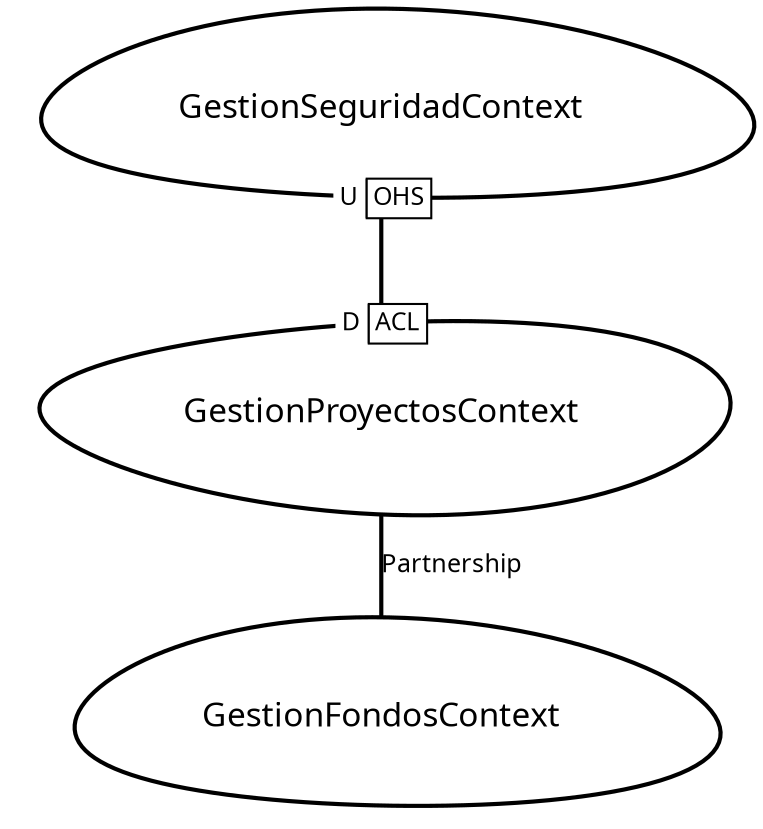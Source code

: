 digraph "ContextMapGraph" {
graph ["imagepath"="/tmp/GraphvizJava"]
"GestionFondosContext" ["margin"="0.3","orientation"="122","shape"="egg","fontsize"="16","style"="bold","label"="GestionFondosContext\n","fontname"="sans-serif"]
"GestionProyectosContext" ["margin"="0.3","orientation"="77","shape"="egg","fontsize"="16","style"="bold","label"="GestionProyectosContext\n","fontname"="sans-serif"]
"GestionSeguridadContext" ["margin"="0.3","orientation"="120","shape"="egg","fontsize"="16","style"="bold","label"="GestionSeguridadContext\n","fontname"="sans-serif"]
"GestionProyectosContext" -> "GestionFondosContext" ["fontsize"="12","style"="bold","label"="Partnership","dir"="none","fontname"="sans-serif"]
"GestionSeguridadContext" -> "GestionProyectosContext" ["headlabel"=<<table cellspacing="0" cellborder="1" border="0">
<tr><td bgcolor="white" sides="r">D</td><td sides="trbl" bgcolor="white"><font>ACL</font></td></tr>
</table>>,"labeldistance"="0","fontsize"="12","taillabel"=<<table cellspacing="0" cellborder="1" border="0">
<tr><td bgcolor="white" sides="r">U</td><td sides="trbl" bgcolor="white"><font>OHS</font></td></tr>
</table>>,"style"="bold","label"="                                        ","dir"="none","fontname"="sans-serif"]
}